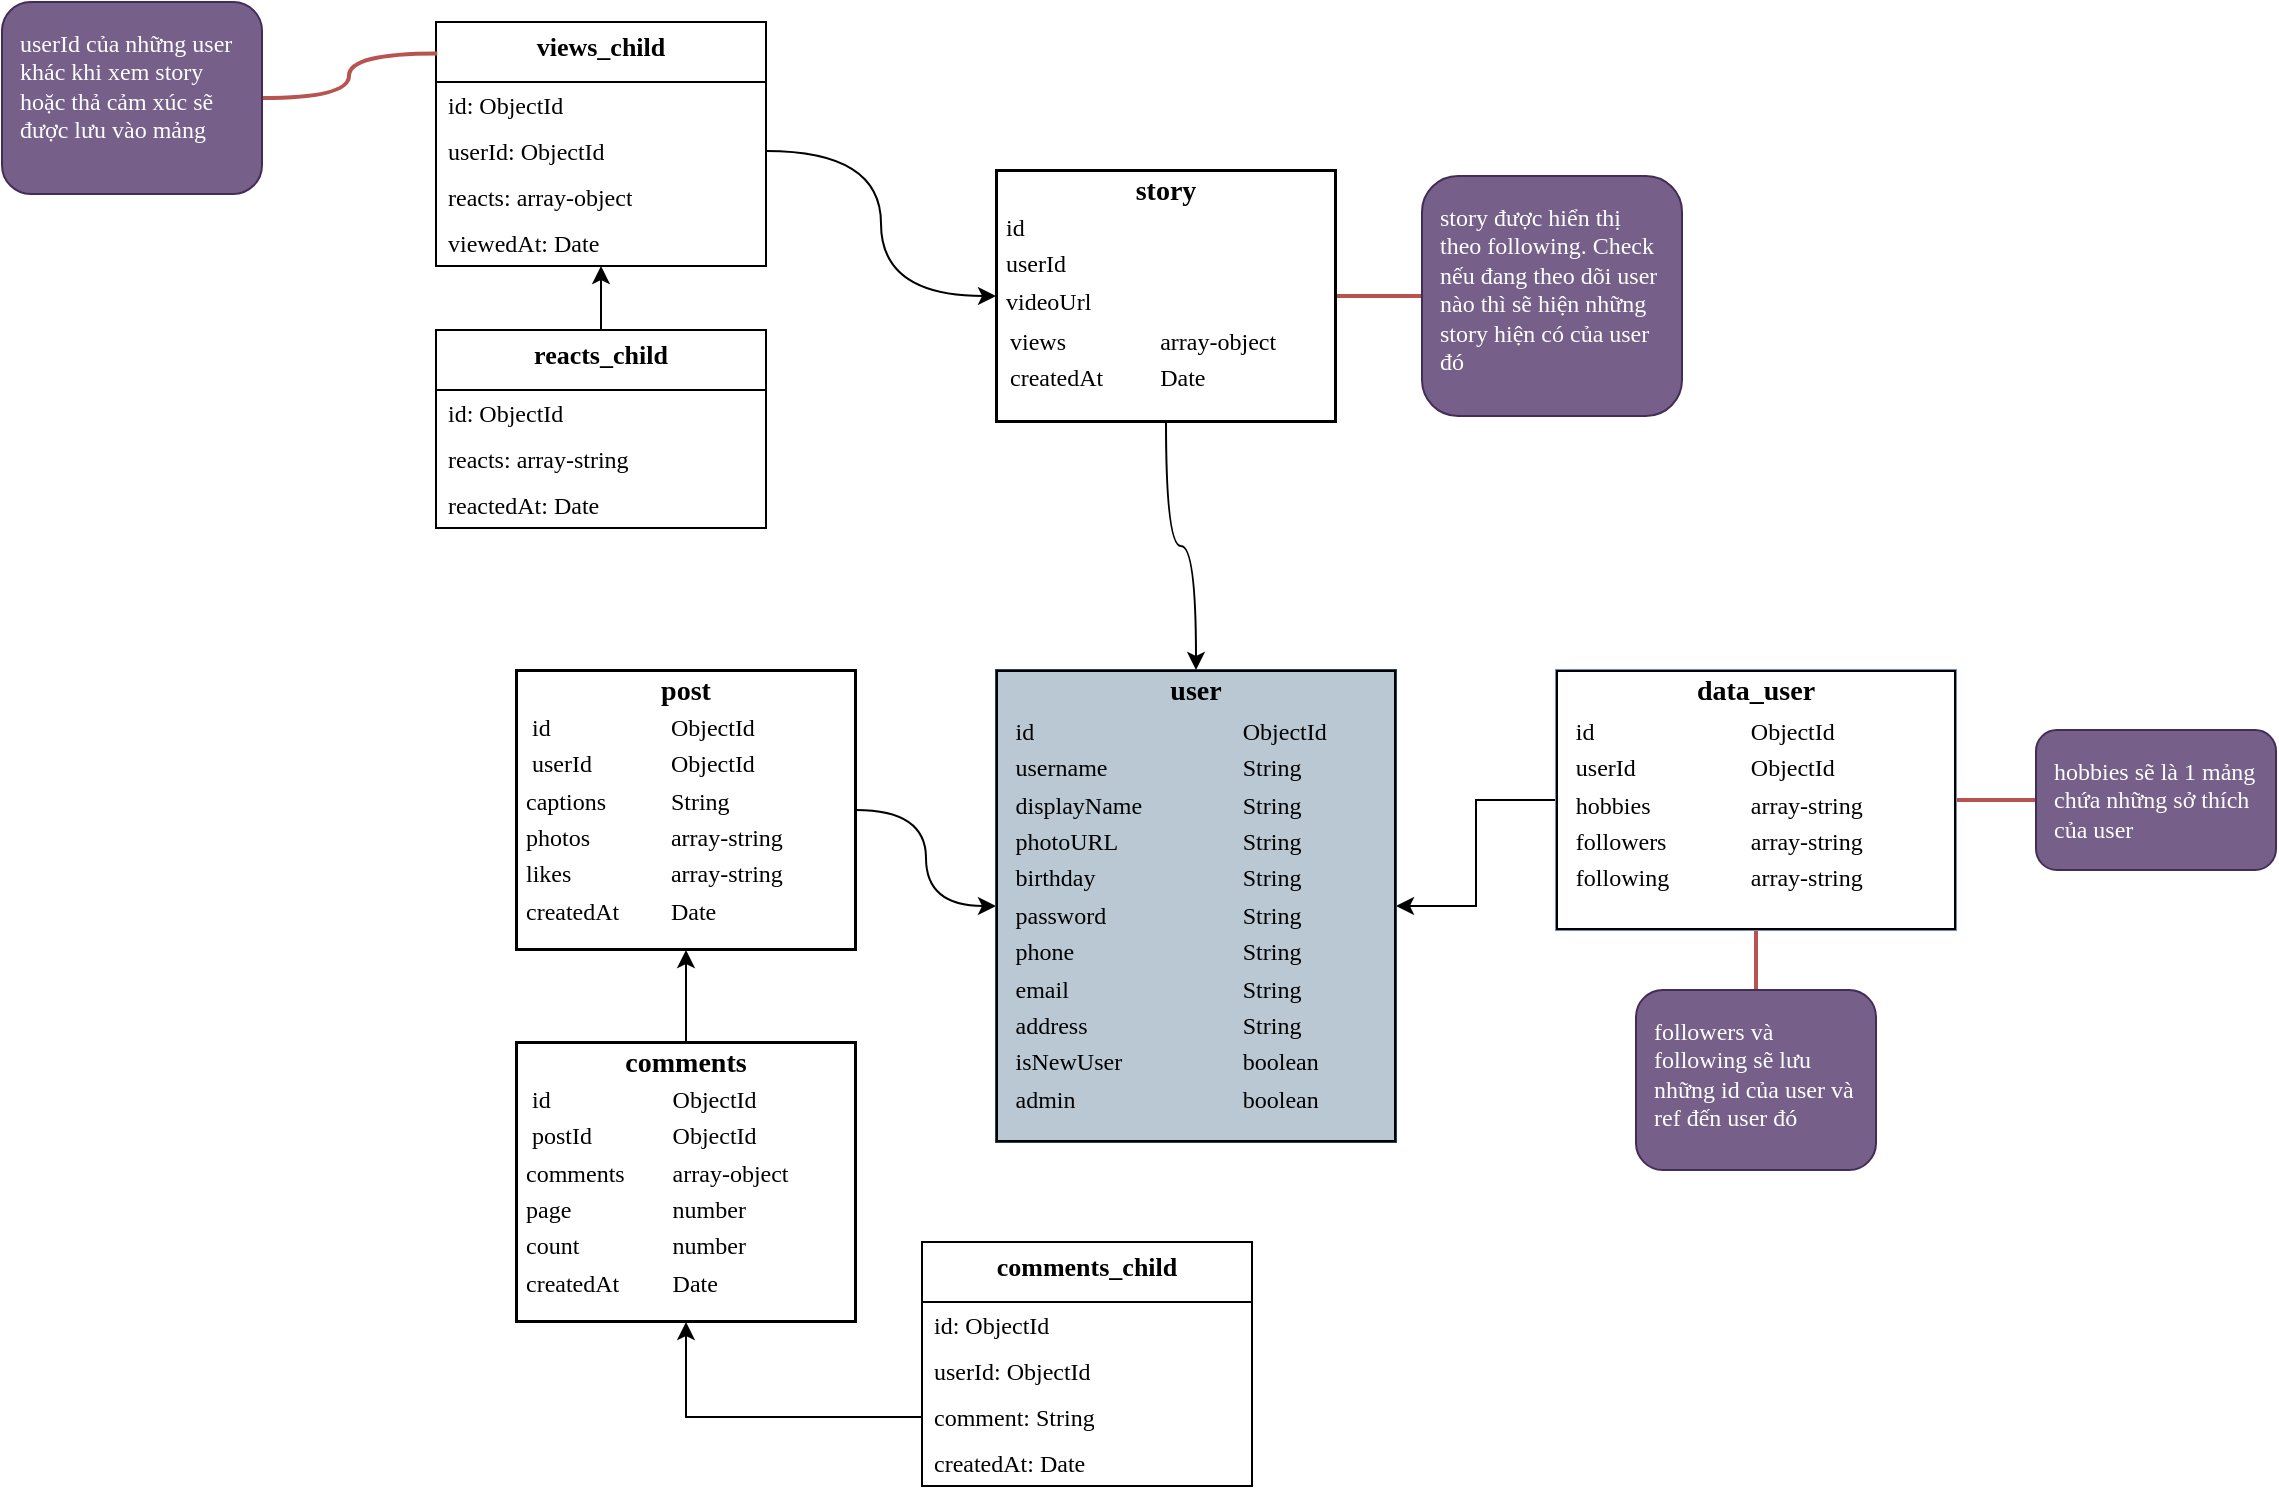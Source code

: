 <mxfile version="22.1.5" type="github">
  <diagram name="Page-1" id="efa7a0a1-bf9b-a30e-e6df-94a7791c09e9">
    <mxGraphModel dx="2261" dy="758" grid="1" gridSize="10" guides="1" tooltips="1" connect="1" arrows="1" fold="1" page="1" pageScale="1" pageWidth="827" pageHeight="1169" background="none" math="0" shadow="0">
      <root>
        <mxCell id="0" />
        <mxCell id="1" parent="0" />
        <mxCell id="nXoYVnP4sWO2JrviHPQS-160" value="" style="edgeStyle=orthogonalEdgeStyle;rounded=0;orthogonalLoop=1;jettySize=auto;html=1;fontFamily=Comic Sans MS;fontSize=12;fontColor=default;curved=1;startArrow=classic;startFill=1;endArrow=none;endFill=0;" parent="1" source="nXoYVnP4sWO2JrviHPQS-157" target="nXoYVnP4sWO2JrviHPQS-159" edge="1">
          <mxGeometry relative="1" as="geometry" />
        </mxCell>
        <mxCell id="41hNcN_Gn2_CRPLQVdJF-21" value="" style="edgeStyle=orthogonalEdgeStyle;rounded=0;orthogonalLoop=1;jettySize=auto;html=1;startArrow=classic;startFill=1;endArrow=none;endFill=0;" parent="1" source="nXoYVnP4sWO2JrviHPQS-157" target="41hNcN_Gn2_CRPLQVdJF-20" edge="1">
          <mxGeometry relative="1" as="geometry" />
        </mxCell>
        <mxCell id="nXoYVnP4sWO2JrviHPQS-157" value="&lt;div style=&quot;text-align: center; box-sizing: border-box; width: 100%; background-image: initial; background-position: initial; background-size: initial; background-repeat: initial; background-attachment: initial; background-origin: initial; background-clip: initial; padding: 2px;&quot;&gt;&lt;b&gt;&lt;font style=&quot;font-size: 14px;&quot;&gt;user&lt;/font&gt;&lt;/b&gt;&lt;/div&gt;&lt;table style=&quot;width:100%;font-size:1em;&quot; cellpadding=&quot;2&quot; cellspacing=&quot;0&quot;&gt;&lt;tbody&gt;&lt;tr&gt;&lt;td&gt;&lt;br&gt;&lt;/td&gt;&lt;td&gt;id&lt;/td&gt;&lt;td&gt;ObjectId&lt;/td&gt;&lt;/tr&gt;&lt;tr&gt;&lt;td&gt;&lt;br&gt;&lt;/td&gt;&lt;td&gt;username&lt;/td&gt;&lt;td&gt;String&lt;/td&gt;&lt;/tr&gt;&lt;tr&gt;&lt;td&gt;&lt;br&gt;&lt;/td&gt;&lt;td&gt;displayName&lt;/td&gt;&lt;td&gt;String&lt;/td&gt;&lt;/tr&gt;&lt;tr&gt;&lt;td&gt;&lt;br&gt;&lt;/td&gt;&lt;td&gt;photoURL&lt;/td&gt;&lt;td&gt;String&lt;/td&gt;&lt;/tr&gt;&lt;tr&gt;&lt;td&gt;&lt;br&gt;&lt;/td&gt;&lt;td&gt;birthday&lt;/td&gt;&lt;td&gt;String&lt;/td&gt;&lt;/tr&gt;&lt;tr&gt;&lt;td&gt;&lt;br&gt;&lt;/td&gt;&lt;td&gt;password&lt;/td&gt;&lt;td&gt;String&lt;/td&gt;&lt;/tr&gt;&lt;tr&gt;&lt;td&gt;&lt;br&gt;&lt;/td&gt;&lt;td&gt;phone&lt;/td&gt;&lt;td&gt;String&lt;/td&gt;&lt;/tr&gt;&lt;tr&gt;&lt;td&gt;&lt;br&gt;&lt;/td&gt;&lt;td&gt;email&lt;/td&gt;&lt;td&gt;String&lt;/td&gt;&lt;/tr&gt;&lt;tr&gt;&lt;td&gt;&lt;br&gt;&lt;/td&gt;&lt;td&gt;address&lt;/td&gt;&lt;td&gt;String&lt;/td&gt;&lt;/tr&gt;&lt;tr&gt;&lt;td&gt;&lt;br&gt;&lt;/td&gt;&lt;td&gt;isNewUser&lt;/td&gt;&lt;td&gt;boolean&lt;/td&gt;&lt;/tr&gt;&lt;tr&gt;&lt;td&gt;&lt;br&gt;&lt;/td&gt;&lt;td&gt;admin&lt;/td&gt;&lt;td&gt;boolean&lt;/td&gt;&lt;/tr&gt;&lt;tr&gt;&lt;td&gt;&lt;br&gt;&lt;/td&gt;&lt;td&gt;&lt;br&gt;&lt;/td&gt;&lt;td&gt;&lt;br&gt;&lt;/td&gt;&lt;/tr&gt;&lt;tr&gt;&lt;td&gt;&lt;br&gt;&lt;/td&gt;&lt;td&gt;&lt;br&gt;&lt;/td&gt;&lt;td&gt;&lt;br&gt;&lt;/td&gt;&lt;/tr&gt;&lt;/tbody&gt;&lt;/table&gt;" style="verticalAlign=top;align=left;overflow=fill;html=1;whiteSpace=wrap;rounded=0;shadow=0;glass=0;spacing=9;fontFamily=Comic Sans MS;fontSize=12;fillColor=#bac8d3;textDirection=ltr;labelBackgroundColor=none;labelBorderColor=default;fillStyle=solid;strokeColor=#23445d;" parent="1" vertex="1">
          <mxGeometry x="-123" y="484" width="200" height="236" as="geometry" />
        </mxCell>
        <mxCell id="nXoYVnP4sWO2JrviHPQS-159" value="&lt;div style=&quot;text-align: center; box-sizing: border-box; width: 100%; background-image: initial; background-position: initial; background-size: initial; background-repeat: initial; background-attachment: initial; background-origin: initial; background-clip: initial; padding: 2px;&quot;&gt;&lt;span style=&quot;font-size: 14px;&quot;&gt;&lt;b&gt;post&lt;/b&gt;&lt;/span&gt;&lt;br&gt;&lt;table style=&quot;font-size: 1em; text-align: left; width: 100%;&quot; cellpadding=&quot;2&quot; cellspacing=&quot;0&quot;&gt;&lt;tbody&gt;&lt;tr&gt;&lt;td&gt;&amp;nbsp;id&lt;/td&gt;&lt;td&gt;ObjectId&lt;/td&gt;&lt;td&gt;&lt;br&gt;&lt;/td&gt;&lt;/tr&gt;&lt;tr&gt;&lt;td&gt;&amp;nbsp;userId&lt;/td&gt;&lt;td&gt;ObjectId&lt;/td&gt;&lt;td&gt;&lt;br&gt;&lt;/td&gt;&lt;/tr&gt;&lt;tr&gt;&lt;td&gt;captions&lt;/td&gt;&lt;td&gt;String&lt;/td&gt;&lt;td&gt;&lt;br&gt;&lt;/td&gt;&lt;/tr&gt;&lt;tr&gt;&lt;td&gt;photos&lt;/td&gt;&lt;td&gt;array-string&lt;/td&gt;&lt;td&gt;&lt;br&gt;&lt;/td&gt;&lt;/tr&gt;&lt;tr&gt;&lt;td&gt;likes&lt;/td&gt;&lt;td&gt;array-string&lt;/td&gt;&lt;td&gt;&lt;br&gt;&lt;/td&gt;&lt;/tr&gt;&lt;tr&gt;&lt;td&gt;createdAt&lt;/td&gt;&lt;td&gt;Date&lt;/td&gt;&lt;td&gt;&lt;br&gt;&lt;/td&gt;&lt;/tr&gt;&lt;tr&gt;&lt;td&gt;&lt;br&gt;&lt;/td&gt;&lt;td&gt;&lt;br&gt;&lt;/td&gt;&lt;td&gt;&lt;br&gt;&lt;/td&gt;&lt;/tr&gt;&lt;/tbody&gt;&lt;/table&gt;&lt;/div&gt;" style="verticalAlign=top;align=left;overflow=fill;html=1;rounded=0;shadow=0;glass=0;strokeColor=default;spacing=9;fontFamily=Comic Sans MS;fontSize=12;fontColor=default;fillColor=default;gradientColor=none;textDirection=ltr;labelBackgroundColor=default;labelBorderColor=default;fillStyle=solid;whiteSpace=wrap;" parent="1" vertex="1">
          <mxGeometry x="-363" y="484" width="170" height="140" as="geometry" />
        </mxCell>
        <mxCell id="nZpVSOsOOwoPVGHy4TQY-21" value="" style="edgeStyle=orthogonalEdgeStyle;curved=1;rounded=0;orthogonalLoop=1;jettySize=auto;html=1;fontFamily=Comic Sans MS;fontSize=12;fontColor=default;startSize=30;" parent="1" source="nZpVSOsOOwoPVGHy4TQY-11" target="nXoYVnP4sWO2JrviHPQS-157" edge="1">
          <mxGeometry relative="1" as="geometry" />
        </mxCell>
        <mxCell id="41hNcN_Gn2_CRPLQVdJF-29" value="" style="edgeStyle=orthogonalEdgeStyle;rounded=0;orthogonalLoop=1;jettySize=auto;html=1;endArrow=none;endFill=0;fillColor=#f8cecc;strokeColor=#b85450;strokeWidth=2;" parent="1" source="nZpVSOsOOwoPVGHy4TQY-11" target="41hNcN_Gn2_CRPLQVdJF-28" edge="1">
          <mxGeometry relative="1" as="geometry" />
        </mxCell>
        <mxCell id="KwCG9gh6iauRUMpYjet7-10" value="" style="edgeStyle=orthogonalEdgeStyle;rounded=0;orthogonalLoop=1;jettySize=auto;html=1;curved=1;startArrow=classic;startFill=1;endArrow=none;endFill=0;" parent="1" source="nZpVSOsOOwoPVGHy4TQY-11" target="KwCG9gh6iauRUMpYjet7-4" edge="1">
          <mxGeometry relative="1" as="geometry" />
        </mxCell>
        <mxCell id="nZpVSOsOOwoPVGHy4TQY-11" value="&lt;div style=&quot;text-align: center; box-sizing: border-box; width: 100%; background-image: initial; background-position: initial; background-size: initial; background-repeat: initial; background-attachment: initial; background-origin: initial; background-clip: initial; padding: 2px;&quot;&gt;&lt;span style=&quot;font-size: 14px;&quot;&gt;&lt;b&gt;story&lt;/b&gt;&lt;/span&gt;&lt;br&gt;&lt;table style=&quot;font-size: 1em; text-align: left; width: 100%;&quot; cellpadding=&quot;2&quot; cellspacing=&quot;0&quot;&gt;&lt;tbody&gt;&lt;tr&gt;&lt;td&gt;id&lt;/td&gt;&lt;td&gt;ObjectId&lt;/td&gt;&lt;/tr&gt;&lt;tr&gt;&lt;td&gt;userId&lt;/td&gt;&lt;td&gt;ObjectId&lt;/td&gt;&lt;/tr&gt;&lt;tr&gt;&lt;td&gt;videoUrl&lt;/td&gt;&lt;td&gt;String&lt;/td&gt;&lt;/tr&gt;&lt;tr&gt;&lt;td&gt;&lt;table style=&quot;border-color: var(--border-color); font-size: 1em; width: 167px;&quot; cellpadding=&quot;2&quot; cellspacing=&quot;0&quot;&gt;&lt;tbody style=&quot;border-color: var(--border-color);&quot;&gt;&lt;tr style=&quot;border-color: var(--border-color);&quot;&gt;&lt;td style=&quot;border-color: var(--border-color);&quot;&gt;views&lt;/td&gt;&lt;td style=&quot;border-color: var(--border-color);&quot;&gt;array-object&lt;/td&gt;&lt;/tr&gt;&lt;tr style=&quot;border-color: var(--border-color);&quot;&gt;&lt;td style=&quot;border-color: var(--border-color);&quot;&gt;createdAt&lt;/td&gt;&lt;td style=&quot;border-color: var(--border-color);&quot;&gt;Date&lt;/td&gt;&lt;/tr&gt;&lt;/tbody&gt;&lt;/table&gt;&lt;/td&gt;&lt;td&gt;&lt;br&gt;&lt;/td&gt;&lt;/tr&gt;&lt;tr&gt;&lt;td&gt;&lt;br&gt;&lt;/td&gt;&lt;td&gt;&lt;br&gt;&lt;/td&gt;&lt;/tr&gt;&lt;/tbody&gt;&lt;/table&gt;&lt;/div&gt;" style="verticalAlign=top;align=left;overflow=fill;html=1;rounded=0;shadow=0;glass=0;strokeColor=default;spacing=9;fontFamily=Comic Sans MS;fontSize=12;fontColor=default;fillColor=default;gradientColor=none;textDirection=ltr;labelBackgroundColor=default;labelBorderColor=default;fillStyle=solid;whiteSpace=wrap;" parent="1" vertex="1">
          <mxGeometry x="-123" y="234" width="170" height="126" as="geometry" />
        </mxCell>
        <mxCell id="41hNcN_Gn2_CRPLQVdJF-25" value="" style="edgeStyle=orthogonalEdgeStyle;rounded=0;orthogonalLoop=1;jettySize=auto;html=1;endArrow=none;endFill=0;fillColor=#f8cecc;strokeColor=#b85450;strokeWidth=2;" parent="1" source="41hNcN_Gn2_CRPLQVdJF-20" target="41hNcN_Gn2_CRPLQVdJF-24" edge="1">
          <mxGeometry relative="1" as="geometry" />
        </mxCell>
        <mxCell id="41hNcN_Gn2_CRPLQVdJF-32" value="" style="edgeStyle=orthogonalEdgeStyle;rounded=0;orthogonalLoop=1;jettySize=auto;html=1;fillColor=#f8cecc;strokeColor=#b85450;strokeWidth=2;endArrow=none;endFill=0;" parent="1" source="41hNcN_Gn2_CRPLQVdJF-20" target="41hNcN_Gn2_CRPLQVdJF-31" edge="1">
          <mxGeometry relative="1" as="geometry" />
        </mxCell>
        <mxCell id="41hNcN_Gn2_CRPLQVdJF-20" value="&lt;div style=&quot;text-align: center; box-sizing: border-box; width: 100%; background-image: initial; background-position: initial; background-size: initial; background-repeat: initial; background-attachment: initial; background-origin: initial; background-clip: initial; padding: 2px;&quot;&gt;&lt;b&gt;&lt;font style=&quot;font-size: 14px;&quot;&gt;data_user&lt;/font&gt;&lt;/b&gt;&lt;/div&gt;&lt;table style=&quot;width:100%;font-size:1em;&quot; cellpadding=&quot;2&quot; cellspacing=&quot;0&quot;&gt;&lt;tbody&gt;&lt;tr&gt;&lt;td&gt;&lt;br&gt;&lt;/td&gt;&lt;td&gt;id&lt;/td&gt;&lt;td&gt;ObjectId&lt;/td&gt;&lt;/tr&gt;&lt;tr&gt;&lt;td&gt;&lt;br&gt;&lt;/td&gt;&lt;td&gt;userId&lt;/td&gt;&lt;td&gt;ObjectId&lt;/td&gt;&lt;/tr&gt;&lt;tr&gt;&lt;td&gt;&lt;br&gt;&lt;/td&gt;&lt;td&gt;hobbies&lt;/td&gt;&lt;td&gt;array-string&lt;/td&gt;&lt;/tr&gt;&lt;tr&gt;&lt;td&gt;&lt;br&gt;&lt;/td&gt;&lt;td&gt;followers&lt;/td&gt;&lt;td&gt;array-string&lt;/td&gt;&lt;/tr&gt;&lt;tr&gt;&lt;td&gt;&lt;br&gt;&lt;/td&gt;&lt;td&gt;following&lt;/td&gt;&lt;td&gt;array-string&lt;/td&gt;&lt;/tr&gt;&lt;tr&gt;&lt;td&gt;&lt;br&gt;&lt;/td&gt;&lt;td&gt;&lt;br&gt;&lt;/td&gt;&lt;td&gt;&lt;br&gt;&lt;/td&gt;&lt;/tr&gt;&lt;/tbody&gt;&lt;/table&gt;" style="verticalAlign=top;align=left;overflow=fill;html=1;whiteSpace=wrap;rounded=0;shadow=0;glass=0;strokeColor=#6c8ebf;spacing=9;fontFamily=Comic Sans MS;fontSize=12;fontColor=default;fillColor=#dae8fc;gradientColor=none;textDirection=ltr;labelBackgroundColor=default;labelBorderColor=default;" parent="1" vertex="1">
          <mxGeometry x="157" y="484" width="200" height="130" as="geometry" />
        </mxCell>
        <mxCell id="41hNcN_Gn2_CRPLQVdJF-24" value="followers và following sẽ lưu những id của user và ref đến user đó" style="whiteSpace=wrap;html=1;fontFamily=Comic Sans MS;align=left;verticalAlign=top;fillColor=#76608a;strokeColor=#432D57;rounded=1;shadow=0;glass=0;spacing=9;labelBackgroundColor=none;labelBorderColor=none;fontColor=#ffffff;" parent="1" vertex="1">
          <mxGeometry x="197" y="644" width="120" height="90" as="geometry" />
        </mxCell>
        <mxCell id="41hNcN_Gn2_CRPLQVdJF-28" value="story được hiển thị theo following. Check nếu đang theo dõi user nào thì sẽ hiện những story hiện có của user đó" style="whiteSpace=wrap;html=1;fontFamily=Comic Sans MS;align=left;verticalAlign=top;rounded=1;shadow=0;glass=0;spacing=9;labelBackgroundColor=none;labelBorderColor=none;fillStyle=solid;fillColor=#76608a;fontColor=#ffffff;strokeColor=#432D57;" parent="1" vertex="1">
          <mxGeometry x="90" y="237" width="130" height="120" as="geometry" />
        </mxCell>
        <mxCell id="41hNcN_Gn2_CRPLQVdJF-31" value="hobbies sẽ là 1 mảng chứa những sở thích của user" style="whiteSpace=wrap;html=1;fontFamily=Comic Sans MS;align=left;verticalAlign=top;fillColor=#76608a;strokeColor=#432D57;rounded=1;shadow=0;glass=0;spacing=9;labelBackgroundColor=none;labelBorderColor=none;fontColor=#ffffff;" parent="1" vertex="1">
          <mxGeometry x="397" y="514" width="120" height="70" as="geometry" />
        </mxCell>
        <mxCell id="KwCG9gh6iauRUMpYjet7-2" value="views_child" style="swimlane;fontStyle=1;childLayout=stackLayout;horizontal=1;startSize=30;horizontalStack=0;resizeParent=1;resizeParentMax=0;resizeLast=0;collapsible=1;marginBottom=0;whiteSpace=wrap;html=1;rounded=0;shadow=0;glass=0;labelBackgroundColor=none;labelBorderColor=none;strokeColor=default;align=center;verticalAlign=middle;spacing=9;fontFamily=Comic Sans MS;fontSize=13;fontColor=default;fillColor=default;gradientColor=none;spacingTop=-7;swimlaneFillColor=default;" parent="1" vertex="1">
          <mxGeometry x="-403" y="160" width="165" height="122" as="geometry">
            <mxRectangle x="-403" y="160" width="90" height="40" as="alternateBounds" />
          </mxGeometry>
        </mxCell>
        <mxCell id="KwCG9gh6iauRUMpYjet7-3" value="id: ObjectId" style="text;strokeColor=none;fillColor=none;align=left;verticalAlign=middle;spacingLeft=4;spacingRight=4;overflow=hidden;points=[[0,0.5],[1,0.5]];portConstraint=eastwest;rotatable=0;whiteSpace=wrap;html=1;fontSize=12;fontFamily=Comic Sans MS;fontColor=default;" parent="KwCG9gh6iauRUMpYjet7-2" vertex="1">
          <mxGeometry y="30" width="165" height="23" as="geometry" />
        </mxCell>
        <mxCell id="KwCG9gh6iauRUMpYjet7-4" value="userId: ObjectId" style="text;strokeColor=none;fillColor=none;align=left;verticalAlign=middle;spacingLeft=4;spacingRight=4;overflow=hidden;points=[[0,0.5],[1,0.5]];portConstraint=eastwest;rotatable=0;whiteSpace=wrap;html=1;fontSize=12;fontFamily=Comic Sans MS;fontColor=default;" parent="KwCG9gh6iauRUMpYjet7-2" vertex="1">
          <mxGeometry y="53" width="165" height="23" as="geometry" />
        </mxCell>
        <mxCell id="KwCG9gh6iauRUMpYjet7-23" value="reacts: array-object" style="text;strokeColor=none;fillColor=none;align=left;verticalAlign=middle;spacingLeft=4;spacingRight=4;overflow=hidden;points=[[0,0.5],[1,0.5]];portConstraint=eastwest;rotatable=0;whiteSpace=wrap;html=1;fontSize=12;fontFamily=Comic Sans MS;fontColor=default;" parent="KwCG9gh6iauRUMpYjet7-2" vertex="1">
          <mxGeometry y="76" width="165" height="23" as="geometry" />
        </mxCell>
        <mxCell id="KwCG9gh6iauRUMpYjet7-5" value="viewedAt: Date" style="text;strokeColor=none;fillColor=none;align=left;verticalAlign=middle;spacingLeft=4;spacingRight=4;overflow=hidden;points=[[0,0.5],[1,0.5]];portConstraint=eastwest;rotatable=0;whiteSpace=wrap;html=1;fontSize=12;fontFamily=Comic Sans MS;fontColor=default;" parent="KwCG9gh6iauRUMpYjet7-2" vertex="1">
          <mxGeometry y="99" width="165" height="23" as="geometry" />
        </mxCell>
        <mxCell id="KwCG9gh6iauRUMpYjet7-22" value="" style="edgeStyle=orthogonalEdgeStyle;rounded=0;orthogonalLoop=1;jettySize=auto;html=1;" parent="1" source="KwCG9gh6iauRUMpYjet7-11" target="KwCG9gh6iauRUMpYjet7-5" edge="1">
          <mxGeometry relative="1" as="geometry">
            <Array as="points">
              <mxPoint x="-321" y="260" />
              <mxPoint x="-321" y="260" />
            </Array>
          </mxGeometry>
        </mxCell>
        <mxCell id="KwCG9gh6iauRUMpYjet7-11" value="reacts_child" style="swimlane;fontStyle=1;childLayout=stackLayout;horizontal=1;startSize=30;horizontalStack=0;resizeParent=1;resizeParentMax=0;resizeLast=0;collapsible=1;marginBottom=0;whiteSpace=wrap;html=1;rounded=0;shadow=0;glass=0;labelBackgroundColor=none;labelBorderColor=none;strokeColor=default;align=center;verticalAlign=middle;spacing=9;fontFamily=Comic Sans MS;fontSize=13;fontColor=default;fillColor=default;gradientColor=none;spacingTop=-7;swimlaneFillColor=default;" parent="1" vertex="1">
          <mxGeometry x="-403" y="314" width="165" height="99" as="geometry">
            <mxRectangle x="-155" y="450" width="90" height="40" as="alternateBounds" />
          </mxGeometry>
        </mxCell>
        <mxCell id="KwCG9gh6iauRUMpYjet7-12" value="id: ObjectId" style="text;strokeColor=none;fillColor=none;align=left;verticalAlign=middle;spacingLeft=4;spacingRight=4;overflow=hidden;points=[[0,0.5],[1,0.5]];portConstraint=eastwest;rotatable=0;whiteSpace=wrap;html=1;fontSize=12;fontFamily=Comic Sans MS;fontColor=default;" parent="KwCG9gh6iauRUMpYjet7-11" vertex="1">
          <mxGeometry y="30" width="165" height="23" as="geometry" />
        </mxCell>
        <mxCell id="KwCG9gh6iauRUMpYjet7-16" value="reacts: array-string" style="text;strokeColor=none;fillColor=none;align=left;verticalAlign=middle;spacingLeft=4;spacingRight=4;overflow=hidden;points=[[0,0.5],[1,0.5]];portConstraint=eastwest;rotatable=0;whiteSpace=wrap;html=1;fontSize=12;fontFamily=Comic Sans MS;fontColor=default;" parent="KwCG9gh6iauRUMpYjet7-11" vertex="1">
          <mxGeometry y="53" width="165" height="23" as="geometry" />
        </mxCell>
        <mxCell id="KwCG9gh6iauRUMpYjet7-14" value="reactedAt: Date" style="text;strokeColor=none;fillColor=none;align=left;verticalAlign=middle;spacingLeft=4;spacingRight=4;overflow=hidden;points=[[0,0.5],[1,0.5]];portConstraint=eastwest;rotatable=0;whiteSpace=wrap;html=1;fontSize=12;fontFamily=Comic Sans MS;fontColor=default;" parent="KwCG9gh6iauRUMpYjet7-11" vertex="1">
          <mxGeometry y="76" width="165" height="23" as="geometry" />
        </mxCell>
        <mxCell id="KwCG9gh6iauRUMpYjet7-19" value="" style="edgeStyle=orthogonalEdgeStyle;rounded=0;orthogonalLoop=1;jettySize=auto;html=1;exitX=1;exitY=0.5;exitDx=0;exitDy=0;strokeWidth=2;fillColor=#f8cecc;strokeColor=#b85450;endArrow=none;endFill=0;entryX=0.004;entryY=0.129;entryDx=0;entryDy=0;entryPerimeter=0;curved=1;" parent="1" source="KwCG9gh6iauRUMpYjet7-18" target="KwCG9gh6iauRUMpYjet7-2" edge="1">
          <mxGeometry relative="1" as="geometry">
            <mxPoint x="-463" y="350.004" as="targetPoint" />
          </mxGeometry>
        </mxCell>
        <mxCell id="KwCG9gh6iauRUMpYjet7-18" value="userId của những user khác khi xem story hoặc thả cảm xúc sẽ được lưu vào mảng" style="whiteSpace=wrap;html=1;fontFamily=Comic Sans MS;align=left;verticalAlign=top;rounded=1;shadow=0;glass=0;spacing=9;labelBackgroundColor=none;labelBorderColor=none;fillStyle=solid;fillColor=#76608a;fontColor=#ffffff;strokeColor=#432D57;" parent="1" vertex="1">
          <mxGeometry x="-620" y="150.0" width="130" height="96" as="geometry" />
        </mxCell>
        <mxCell id="cC3EPumcgUIbrRqYxFj4-2" value="comments_child" style="swimlane;fontStyle=1;childLayout=stackLayout;horizontal=1;startSize=30;horizontalStack=0;resizeParent=1;resizeParentMax=0;resizeLast=0;collapsible=1;marginBottom=0;whiteSpace=wrap;html=1;rounded=0;shadow=0;glass=0;labelBackgroundColor=none;labelBorderColor=none;strokeColor=default;align=center;verticalAlign=middle;spacing=9;fontFamily=Comic Sans MS;fontSize=13;fontColor=default;fillColor=default;gradientColor=none;spacingTop=-7;swimlaneFillColor=default;" vertex="1" parent="1">
          <mxGeometry x="-160" y="770" width="165" height="122" as="geometry">
            <mxRectangle x="-155" y="450" width="90" height="40" as="alternateBounds" />
          </mxGeometry>
        </mxCell>
        <mxCell id="cC3EPumcgUIbrRqYxFj4-3" value="id: ObjectId" style="text;strokeColor=none;fillColor=none;align=left;verticalAlign=middle;spacingLeft=4;spacingRight=4;overflow=hidden;points=[[0,0.5],[1,0.5]];portConstraint=eastwest;rotatable=0;whiteSpace=wrap;html=1;fontSize=12;fontFamily=Comic Sans MS;fontColor=default;" vertex="1" parent="cC3EPumcgUIbrRqYxFj4-2">
          <mxGeometry y="30" width="165" height="23" as="geometry" />
        </mxCell>
        <mxCell id="cC3EPumcgUIbrRqYxFj4-4" value="userId: ObjectId" style="text;strokeColor=none;fillColor=none;align=left;verticalAlign=middle;spacingLeft=4;spacingRight=4;overflow=hidden;points=[[0,0.5],[1,0.5]];portConstraint=eastwest;rotatable=0;whiteSpace=wrap;html=1;fontSize=12;fontFamily=Comic Sans MS;fontColor=default;" vertex="1" parent="cC3EPumcgUIbrRqYxFj4-2">
          <mxGeometry y="53" width="165" height="23" as="geometry" />
        </mxCell>
        <mxCell id="cC3EPumcgUIbrRqYxFj4-5" value="comment: String" style="text;strokeColor=none;fillColor=none;align=left;verticalAlign=middle;spacingLeft=4;spacingRight=4;overflow=hidden;points=[[0,0.5],[1,0.5]];portConstraint=eastwest;rotatable=0;whiteSpace=wrap;html=1;fontSize=12;fontFamily=Comic Sans MS;fontColor=default;" vertex="1" parent="cC3EPumcgUIbrRqYxFj4-2">
          <mxGeometry y="76" width="165" height="23" as="geometry" />
        </mxCell>
        <mxCell id="cC3EPumcgUIbrRqYxFj4-8" value="createdAt: Date" style="text;strokeColor=none;fillColor=none;align=left;verticalAlign=middle;spacingLeft=4;spacingRight=4;overflow=hidden;points=[[0,0.5],[1,0.5]];portConstraint=eastwest;rotatable=0;whiteSpace=wrap;html=1;fontSize=12;fontFamily=Comic Sans MS;fontColor=default;" vertex="1" parent="cC3EPumcgUIbrRqYxFj4-2">
          <mxGeometry y="99" width="165" height="23" as="geometry" />
        </mxCell>
        <mxCell id="cC3EPumcgUIbrRqYxFj4-12" value="" style="edgeStyle=orthogonalEdgeStyle;rounded=0;orthogonalLoop=1;jettySize=auto;html=1;" edge="1" parent="1" source="cC3EPumcgUIbrRqYxFj4-10" target="nXoYVnP4sWO2JrviHPQS-159">
          <mxGeometry relative="1" as="geometry" />
        </mxCell>
        <mxCell id="cC3EPumcgUIbrRqYxFj4-14" value="" style="rounded=0;orthogonalLoop=1;jettySize=auto;html=1;edgeStyle=orthogonalEdgeStyle;startArrow=classic;startFill=1;endArrow=none;endFill=0;" edge="1" parent="1" source="cC3EPumcgUIbrRqYxFj4-10" target="cC3EPumcgUIbrRqYxFj4-5">
          <mxGeometry relative="1" as="geometry" />
        </mxCell>
        <mxCell id="cC3EPumcgUIbrRqYxFj4-10" value="&lt;div style=&quot;text-align: center; box-sizing: border-box; width: 100%; background-image: initial; background-position: initial; background-size: initial; background-repeat: initial; background-attachment: initial; background-origin: initial; background-clip: initial; padding: 2px;&quot;&gt;&lt;span style=&quot;font-size: 14px;&quot;&gt;&lt;b&gt;comments&lt;/b&gt;&lt;/span&gt;&lt;table style=&quot;font-size: 1em; text-align: left; width: 100%;&quot; cellpadding=&quot;2&quot; cellspacing=&quot;0&quot;&gt;&lt;tbody&gt;&lt;tr&gt;&lt;td&gt;&amp;nbsp;id&lt;/td&gt;&lt;td&gt;ObjectId&lt;/td&gt;&lt;td&gt;&lt;br&gt;&lt;/td&gt;&lt;/tr&gt;&lt;tr&gt;&lt;td&gt;&amp;nbsp;postId&lt;/td&gt;&lt;td&gt;ObjectId&lt;/td&gt;&lt;td&gt;&lt;br&gt;&lt;/td&gt;&lt;/tr&gt;&lt;tr&gt;&lt;td&gt;comments&lt;/td&gt;&lt;td&gt;array-object&lt;/td&gt;&lt;td&gt;&lt;br&gt;&lt;/td&gt;&lt;/tr&gt;&lt;tr&gt;&lt;td&gt;page&lt;/td&gt;&lt;td&gt;number&lt;/td&gt;&lt;td&gt;&lt;br&gt;&lt;/td&gt;&lt;/tr&gt;&lt;tr&gt;&lt;td&gt;count&lt;/td&gt;&lt;td&gt;number&lt;/td&gt;&lt;td&gt;&lt;br&gt;&lt;/td&gt;&lt;/tr&gt;&lt;tr&gt;&lt;td&gt;createdAt&lt;/td&gt;&lt;td&gt;Date&lt;/td&gt;&lt;td&gt;&lt;br&gt;&lt;/td&gt;&lt;/tr&gt;&lt;tr&gt;&lt;td&gt;&lt;br&gt;&lt;/td&gt;&lt;td&gt;&lt;br&gt;&lt;/td&gt;&lt;td&gt;&lt;br&gt;&lt;/td&gt;&lt;/tr&gt;&lt;/tbody&gt;&lt;/table&gt;&lt;/div&gt;" style="verticalAlign=top;align=left;overflow=fill;html=1;rounded=0;shadow=0;glass=0;strokeColor=default;spacing=9;fontFamily=Comic Sans MS;fontSize=12;fontColor=default;fillColor=default;gradientColor=none;textDirection=ltr;labelBackgroundColor=default;labelBorderColor=default;fillStyle=solid;whiteSpace=wrap;" vertex="1" parent="1">
          <mxGeometry x="-363" y="670" width="170" height="140" as="geometry" />
        </mxCell>
      </root>
    </mxGraphModel>
  </diagram>
</mxfile>
